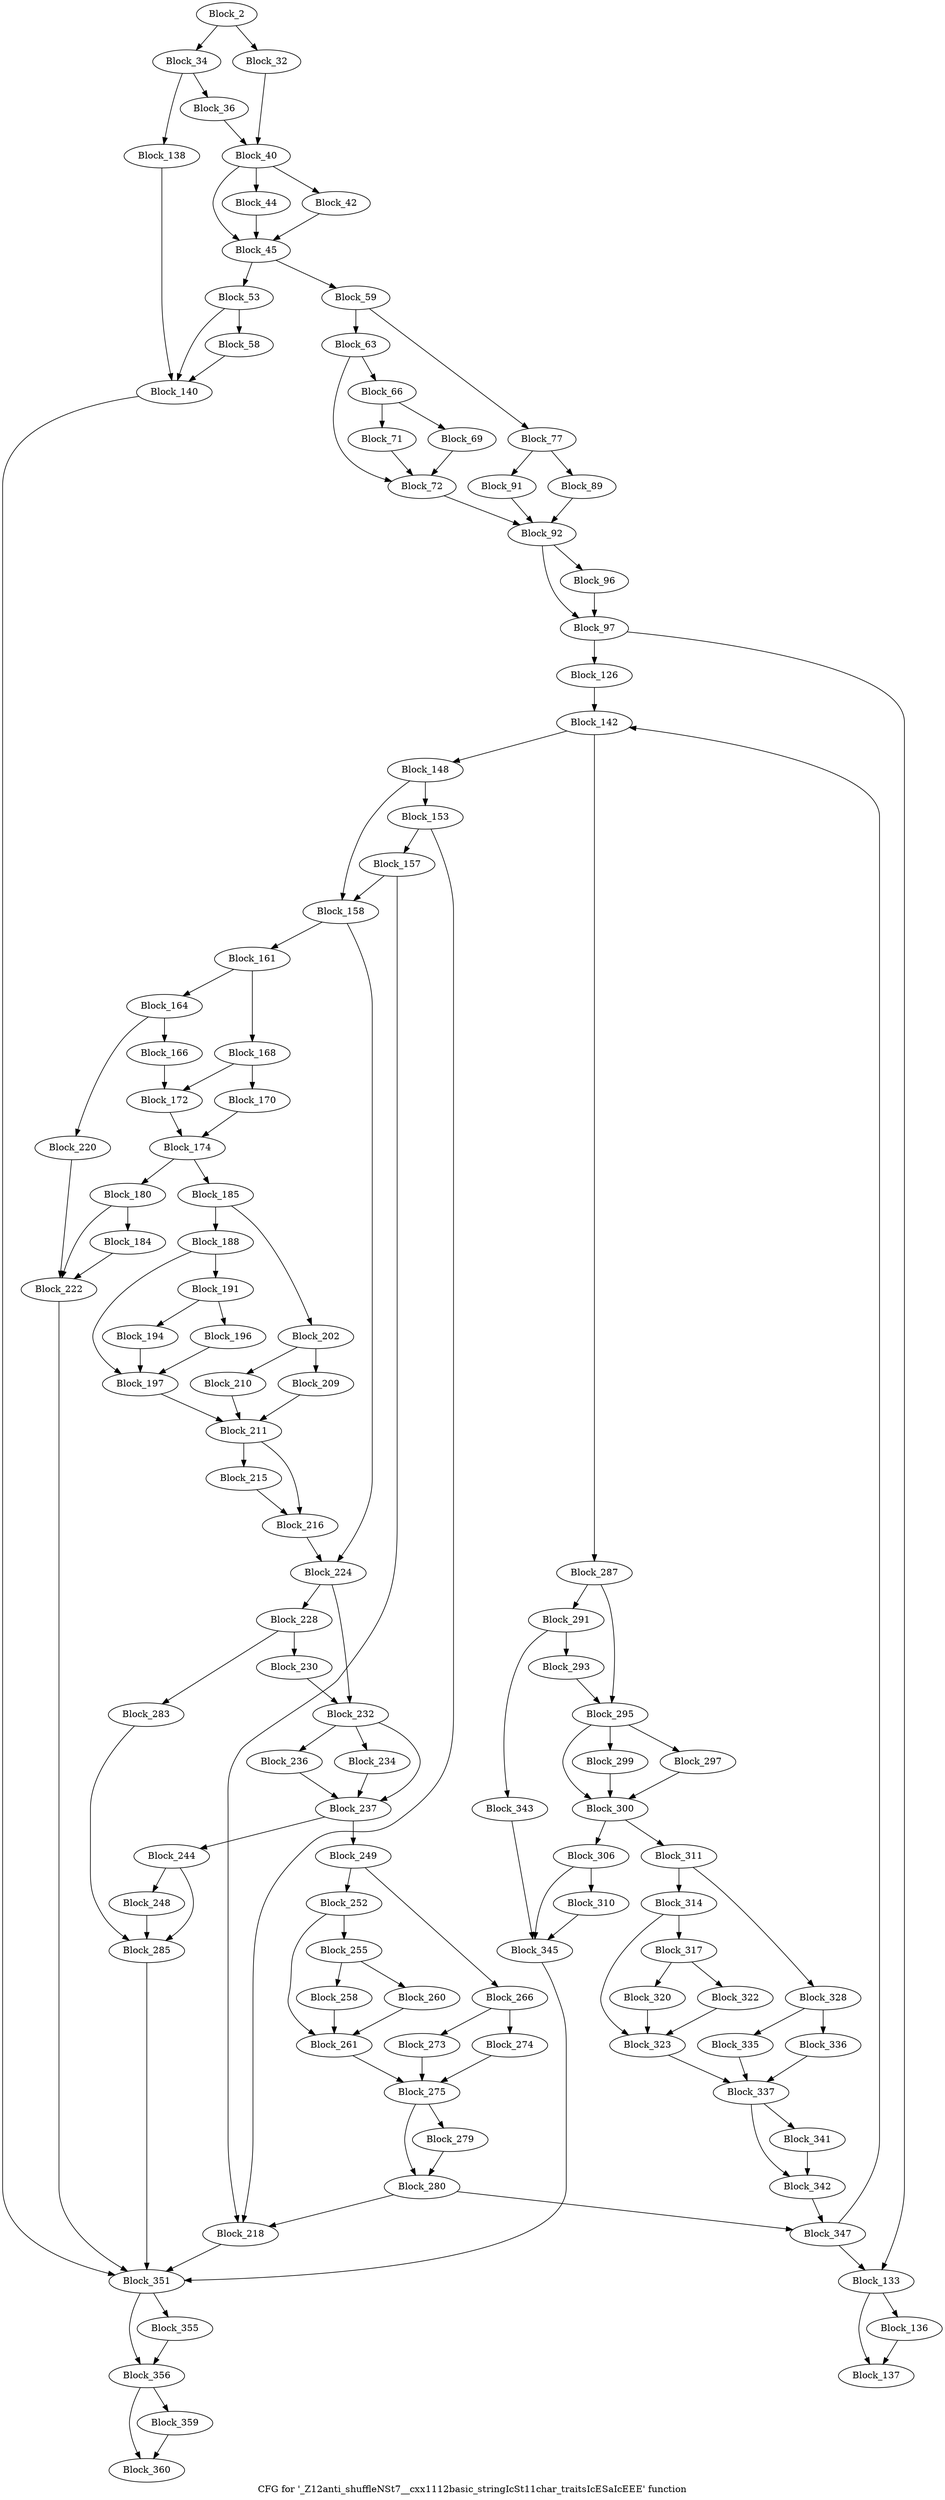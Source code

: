 digraph "CFG for '_Z12anti_shuffleNSt7__cxx1112basic_stringIcSt11char_traitsIcESaIcEEE' function" {
	label="CFG for '_Z12anti_shuffleNSt7__cxx1112basic_stringIcSt11char_traitsIcESaIcEEE' function";

	block_2 [label="Block_2"];
	block_2:s0 -> block_34;
	block_2:s1 -> block_32;
	block_32 [label="Block_32"];
	block_32 -> block_40;
	block_34 [label="Block_34"];
	block_34 -> block_36;
	block_34 -> block_138;
	block_36 [label="Block_36"];
	block_36 -> block_40;
	block_40 [label="Block_40"];
	block_40:s0 -> block_44;
	block_40:s1 -> block_42;
	block_40:s2 -> block_45;
	block_42 [label="Block_42"];
	block_42 -> block_45;
	block_44 [label="Block_44"];
	block_44 -> block_45;
	block_45 [label="Block_45"];
	block_45 -> block_59;
	block_45 -> block_53;
	block_53 [label="Block_53"];
	block_53:s0 -> block_140;
	block_53:s1 -> block_58;
	block_58 [label="Block_58"];
	block_58 -> block_140;
	block_59 [label="Block_59"];
	block_59:s0 -> block_63;
	block_59:s1 -> block_77;
	block_63 [label="Block_63"];
	block_63:s0 -> block_72;
	block_63:s1 -> block_66;
	block_66 [label="Block_66"];
	block_66:s0 -> block_69;
	block_66:s1 -> block_71;
	block_69 [label="Block_69"];
	block_69 -> block_72;
	block_71 [label="Block_71"];
	block_71 -> block_72;
	block_72 [label="Block_72"];
	block_72 -> block_92;
	block_77 [label="Block_77"];
	block_77:s0 -> block_91;
	block_77:s1 -> block_89;
	block_89 [label="Block_89"];
	block_89 -> block_92;
	block_91 [label="Block_91"];
	block_91 -> block_92;
	block_92 [label="Block_92"];
	block_92:s0 -> block_97;
	block_92:s1 -> block_96;
	block_96 [label="Block_96"];
	block_96 -> block_97;
	block_97 [label="Block_97"];
	block_97:s0 -> block_133;
	block_97:s1 -> block_126;
	block_126 [label="Block_126"];
	block_126 -> block_142;
	block_133 [label="Block_133"];
	block_133:s0 -> block_137;
	block_133:s1 -> block_136;
	block_136 [label="Block_136"];
	block_136 -> block_137;
	block_137 [label="Block_137"];
	block_138 [label="Block_138"];
	block_138 -> block_140;
	block_140 [label="Block_140"];
	block_140 -> block_351;
	block_142 [label="Block_142"];
	block_142:s0 -> block_148;
	block_142:s1 -> block_287;
	block_148 [label="Block_148"];
	block_148:s0 -> block_158;
	block_148:s1 -> block_153;
	block_153 [label="Block_153"];
	block_153 -> block_157;
	block_153 -> block_218;
	block_157 [label="Block_157"];
	block_157 -> block_158;
	block_157 -> block_218;
	block_158 [label="Block_158"];
	block_158:s0 -> block_224;
	block_158:s1 -> block_161;
	block_161 [label="Block_161"];
	block_161:s0 -> block_164;
	block_161:s1 -> block_168;
	block_164 [label="Block_164"];
	block_164 -> block_166;
	block_164 -> block_220;
	block_166 [label="Block_166"];
	block_166 -> block_172;
	block_168 [label="Block_168"];
	block_168:s0 -> block_170;
	block_168:s1 -> block_172;
	block_170 [label="Block_170"];
	block_170 -> block_174;
	block_172 [label="Block_172"];
	block_172 -> block_174;
	block_174 [label="Block_174"];
	block_174 -> block_185;
	block_174 -> block_180;
	block_180 [label="Block_180"];
	block_180:s0 -> block_222;
	block_180:s1 -> block_184;
	block_184 [label="Block_184"];
	block_184 -> block_222;
	block_185 [label="Block_185"];
	block_185:s0 -> block_188;
	block_185:s1 -> block_202;
	block_188 [label="Block_188"];
	block_188:s0 -> block_197;
	block_188:s1 -> block_191;
	block_191 [label="Block_191"];
	block_191:s0 -> block_194;
	block_191:s1 -> block_196;
	block_194 [label="Block_194"];
	block_194 -> block_197;
	block_196 [label="Block_196"];
	block_196 -> block_197;
	block_197 [label="Block_197"];
	block_197 -> block_211;
	block_202 [label="Block_202"];
	block_202:s0 -> block_210;
	block_202:s1 -> block_209;
	block_209 [label="Block_209"];
	block_209 -> block_211;
	block_210 [label="Block_210"];
	block_210 -> block_211;
	block_211 [label="Block_211"];
	block_211:s0 -> block_216;
	block_211:s1 -> block_215;
	block_215 [label="Block_215"];
	block_215 -> block_216;
	block_216 [label="Block_216"];
	block_216 -> block_224;
	block_218 [label="Block_218"];
	block_218 -> block_351;
	block_220 [label="Block_220"];
	block_220 -> block_222;
	block_222 [label="Block_222"];
	block_222 -> block_351;
	block_224 [label="Block_224"];
	block_224:s0 -> block_228;
	block_224:s1 -> block_232;
	block_228 [label="Block_228"];
	block_228 -> block_230;
	block_228 -> block_283;
	block_230 [label="Block_230"];
	block_230 -> block_232;
	block_232 [label="Block_232"];
	block_232:s0 -> block_236;
	block_232:s1 -> block_234;
	block_232:s2 -> block_237;
	block_234 [label="Block_234"];
	block_234 -> block_237;
	block_236 [label="Block_236"];
	block_236 -> block_237;
	block_237 [label="Block_237"];
	block_237 -> block_249;
	block_237 -> block_244;
	block_244 [label="Block_244"];
	block_244:s0 -> block_285;
	block_244:s1 -> block_248;
	block_248 [label="Block_248"];
	block_248 -> block_285;
	block_249 [label="Block_249"];
	block_249:s0 -> block_252;
	block_249:s1 -> block_266;
	block_252 [label="Block_252"];
	block_252:s0 -> block_261;
	block_252:s1 -> block_255;
	block_255 [label="Block_255"];
	block_255:s0 -> block_258;
	block_255:s1 -> block_260;
	block_258 [label="Block_258"];
	block_258 -> block_261;
	block_260 [label="Block_260"];
	block_260 -> block_261;
	block_261 [label="Block_261"];
	block_261 -> block_275;
	block_266 [label="Block_266"];
	block_266:s0 -> block_274;
	block_266:s1 -> block_273;
	block_273 [label="Block_273"];
	block_273 -> block_275;
	block_274 [label="Block_274"];
	block_274 -> block_275;
	block_275 [label="Block_275"];
	block_275:s0 -> block_280;
	block_275:s1 -> block_279;
	block_279 [label="Block_279"];
	block_279 -> block_280;
	block_280 [label="Block_280"];
	block_280 -> block_347;
	block_280 -> block_218;
	block_283 [label="Block_283"];
	block_283 -> block_285;
	block_285 [label="Block_285"];
	block_285 -> block_351;
	block_287 [label="Block_287"];
	block_287:s0 -> block_291;
	block_287:s1 -> block_295;
	block_291 [label="Block_291"];
	block_291 -> block_293;
	block_291 -> block_343;
	block_293 [label="Block_293"];
	block_293 -> block_295;
	block_295 [label="Block_295"];
	block_295:s0 -> block_299;
	block_295:s1 -> block_297;
	block_295:s2 -> block_300;
	block_297 [label="Block_297"];
	block_297 -> block_300;
	block_299 [label="Block_299"];
	block_299 -> block_300;
	block_300 [label="Block_300"];
	block_300 -> block_311;
	block_300 -> block_306;
	block_306 [label="Block_306"];
	block_306:s0 -> block_345;
	block_306:s1 -> block_310;
	block_310 [label="Block_310"];
	block_310 -> block_345;
	block_311 [label="Block_311"];
	block_311:s0 -> block_314;
	block_311:s1 -> block_328;
	block_314 [label="Block_314"];
	block_314:s0 -> block_323;
	block_314:s1 -> block_317;
	block_317 [label="Block_317"];
	block_317:s0 -> block_320;
	block_317:s1 -> block_322;
	block_320 [label="Block_320"];
	block_320 -> block_323;
	block_322 [label="Block_322"];
	block_322 -> block_323;
	block_323 [label="Block_323"];
	block_323 -> block_337;
	block_328 [label="Block_328"];
	block_328:s0 -> block_336;
	block_328:s1 -> block_335;
	block_335 [label="Block_335"];
	block_335 -> block_337;
	block_336 [label="Block_336"];
	block_336 -> block_337;
	block_337 [label="Block_337"];
	block_337:s0 -> block_342;
	block_337:s1 -> block_341;
	block_341 [label="Block_341"];
	block_341 -> block_342;
	block_342 [label="Block_342"];
	block_342 -> block_347;
	block_343 [label="Block_343"];
	block_343 -> block_345;
	block_345 [label="Block_345"];
	block_345 -> block_351;
	block_347 [label="Block_347"];
	block_347:s0 -> block_142;
	block_347:s1 -> block_133;
	block_351 [label="Block_351"];
	block_351:s0 -> block_356;
	block_351:s1 -> block_355;
	block_355 [label="Block_355"];
	block_355 -> block_356;
	block_356 [label="Block_356"];
	block_356:s0 -> block_360;
	block_356:s1 -> block_359;
	block_359 [label="Block_359"];
	block_359 -> block_360;
	block_360 [label="Block_360"];
}
